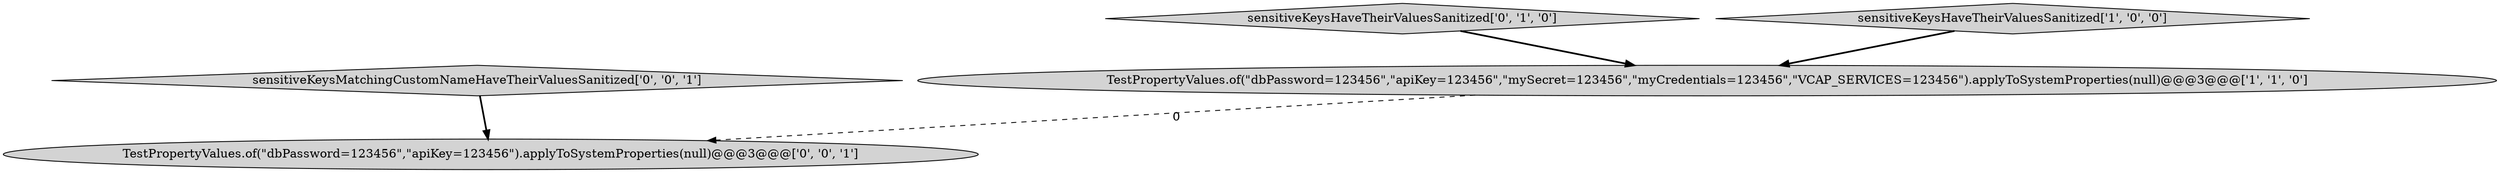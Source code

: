 digraph {
0 [style = filled, label = "TestPropertyValues.of(\"dbPassword=123456\",\"apiKey=123456\",\"mySecret=123456\",\"myCredentials=123456\",\"VCAP_SERVICES=123456\").applyToSystemProperties(null)@@@3@@@['1', '1', '0']", fillcolor = lightgray, shape = ellipse image = "AAA0AAABBB1BBB"];
2 [style = filled, label = "sensitiveKeysHaveTheirValuesSanitized['0', '1', '0']", fillcolor = lightgray, shape = diamond image = "AAA0AAABBB2BBB"];
3 [style = filled, label = "sensitiveKeysMatchingCustomNameHaveTheirValuesSanitized['0', '0', '1']", fillcolor = lightgray, shape = diamond image = "AAA0AAABBB3BBB"];
4 [style = filled, label = "TestPropertyValues.of(\"dbPassword=123456\",\"apiKey=123456\").applyToSystemProperties(null)@@@3@@@['0', '0', '1']", fillcolor = lightgray, shape = ellipse image = "AAA0AAABBB3BBB"];
1 [style = filled, label = "sensitiveKeysHaveTheirValuesSanitized['1', '0', '0']", fillcolor = lightgray, shape = diamond image = "AAA0AAABBB1BBB"];
2->0 [style = bold, label=""];
1->0 [style = bold, label=""];
3->4 [style = bold, label=""];
0->4 [style = dashed, label="0"];
}
